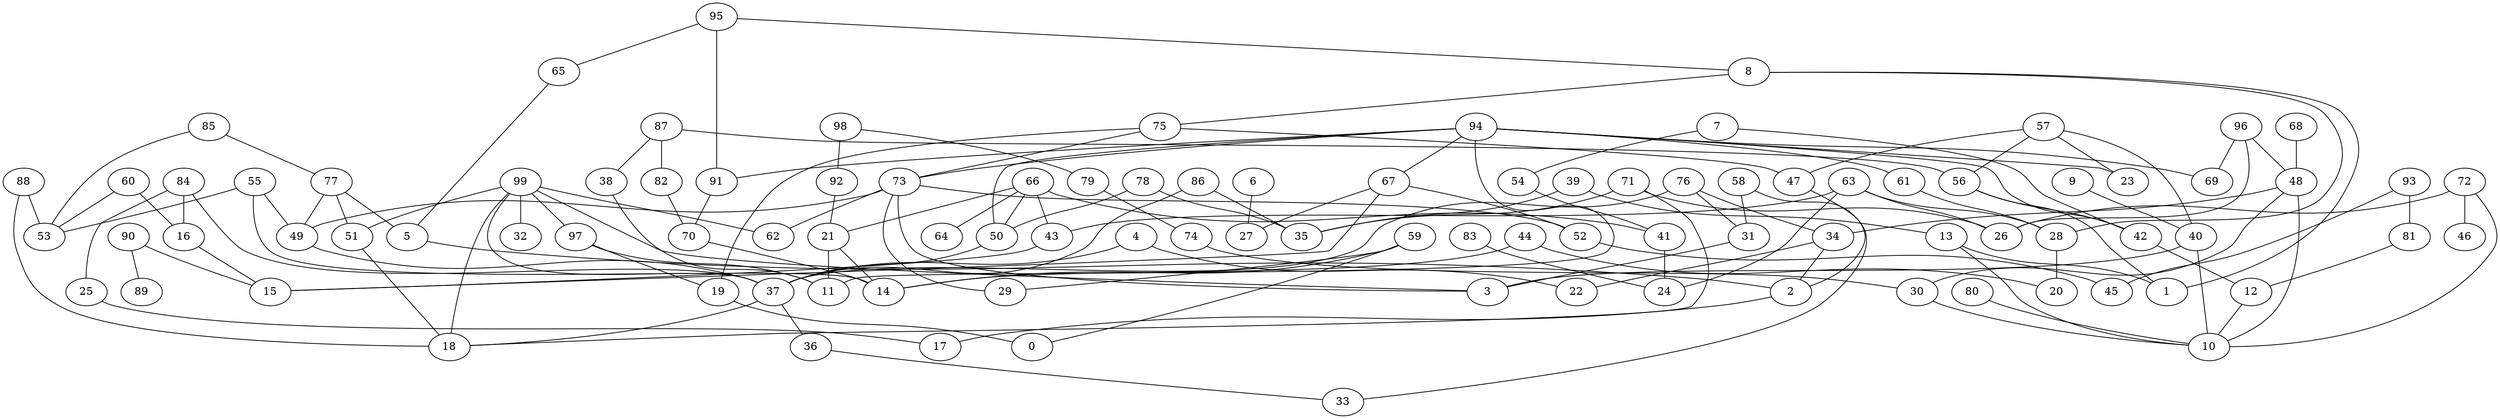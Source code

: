 digraph GG_graph {

subgraph G_graph {
edge [color = black]
"6" -> "27" [dir = none]
"93" -> "81" [dir = none]
"7" -> "42" [dir = none]
"82" -> "70" [dir = none]
"80" -> "10" [dir = none]
"60" -> "53" [dir = none]
"88" -> "53" [dir = none]
"87" -> "56" [dir = none]
"54" -> "41" [dir = none]
"68" -> "48" [dir = none]
"97" -> "19" [dir = none]
"97" -> "11" [dir = none]
"83" -> "24" [dir = none]
"5" -> "2" [dir = none]
"98" -> "92" [dir = none]
"98" -> "79" [dir = none]
"39" -> "35" [dir = none]
"90" -> "89" [dir = none]
"90" -> "15" [dir = none]
"38" -> "11" [dir = none]
"61" -> "28" [dir = none]
"48" -> "30" [dir = none]
"48" -> "10" [dir = none]
"48" -> "34" [dir = none]
"12" -> "10" [dir = none]
"44" -> "20" [dir = none]
"40" -> "10" [dir = none]
"99" -> "51" [dir = none]
"99" -> "32" [dir = none]
"99" -> "3" [dir = none]
"79" -> "74" [dir = none]
"56" -> "42" [dir = none]
"56" -> "1" [dir = none]
"76" -> "31" [dir = none]
"76" -> "34" [dir = none]
"76" -> "37" [dir = none]
"91" -> "70" [dir = none]
"34" -> "22" [dir = none]
"34" -> "2" [dir = none]
"4" -> "37" [dir = none]
"13" -> "1" [dir = none]
"74" -> "30" [dir = none]
"66" -> "64" [dir = none]
"66" -> "50" [dir = none]
"75" -> "73" [dir = none]
"73" -> "62" [dir = none]
"73" -> "29" [dir = none]
"73" -> "52" [dir = none]
"73" -> "49" [dir = none]
"49" -> "37" [dir = none]
"2" -> "17" [dir = none]
"94" -> "91" [dir = none]
"94" -> "11" [dir = none]
"94" -> "61" [dir = none]
"94" -> "69" [dir = none]
"94" -> "67" [dir = none]
"47" -> "2" [dir = none]
"96" -> "48" [dir = none]
"86" -> "35" [dir = none]
"86" -> "37" [dir = none]
"55" -> "53" [dir = none]
"55" -> "49" [dir = none]
"50" -> "37" [dir = none]
"67" -> "27" [dir = none]
"67" -> "15" [dir = none]
"67" -> "52" [dir = none]
"59" -> "14" [dir = none]
"59" -> "0" [dir = none]
"59" -> "29" [dir = none]
"71" -> "35" [dir = none]
"57" -> "23" [dir = none]
"57" -> "56" [dir = none]
"57" -> "40" [dir = none]
"31" -> "3" [dir = none]
"52" -> "45" [dir = none]
"8" -> "75" [dir = none]
"72" -> "46" [dir = none]
"72" -> "10" [dir = none]
"77" -> "49" [dir = none]
"28" -> "20" [dir = none]
"41" -> "24" [dir = none]
"21" -> "11" [dir = none]
"78" -> "50" [dir = none]
"37" -> "18" [dir = none]
"37" -> "36" [dir = none]
"9" -> "40" [dir = none]
"85" -> "53" [dir = none]
"58" -> "33" [dir = none]
"58" -> "31" [dir = none]
"84" -> "16" [dir = none]
"84" -> "25" [dir = none]
"84" -> "37" [dir = none]
"63" -> "43" [dir = none]
"63" -> "26" [dir = none]
"63" -> "24" [dir = none]
"63" -> "28" [dir = none]
"81" -> "12" [dir = none]
"95" -> "65" [dir = none]
"95" -> "91" [dir = none]
"77" -> "51" [dir = none]
"21" -> "14" [dir = none]
"94" -> "23" [dir = none]
"88" -> "18" [dir = none]
"71" -> "18" [dir = none]
"94" -> "50" [dir = none]
"85" -> "77" [dir = none]
"30" -> "10" [dir = none]
"94" -> "42" [dir = none]
"65" -> "5" [dir = none]
"39" -> "13" [dir = none]
"99" -> "37" [dir = none]
"71" -> "26" [dir = none]
"25" -> "17" [dir = none]
"66" -> "21" [dir = none]
"78" -> "35" [dir = none]
"16" -> "15" [dir = none]
"55" -> "14" [dir = none]
"8" -> "28" [dir = none]
"94" -> "73" [dir = none]
"87" -> "82" [dir = none]
"73" -> "3" [dir = none]
"43" -> "15" [dir = none]
"77" -> "5" [dir = none]
"40" -> "3" [dir = none]
"72" -> "26" [dir = none]
"4" -> "22" [dir = none]
"95" -> "8" [dir = none]
"87" -> "38" [dir = none]
"70" -> "14" [dir = none]
"57" -> "47" [dir = none]
"96" -> "26" [dir = none]
"60" -> "16" [dir = none]
"75" -> "19" [dir = none]
"13" -> "10" [dir = none]
"19" -> "0" [dir = none]
"66" -> "41" [dir = none]
"99" -> "62" [dir = none]
"51" -> "18" [dir = none]
"99" -> "97" [dir = none]
"92" -> "21" [dir = none]
"7" -> "54" [dir = none]
"99" -> "18" [dir = none]
"66" -> "43" [dir = none]
"42" -> "12" [dir = none]
"93" -> "45" [dir = none]
"8" -> "1" [dir = none]
"96" -> "69" [dir = none]
"36" -> "33" [dir = none]
"44" -> "14" [dir = none]
"75" -> "47" [dir = none]
}

}
